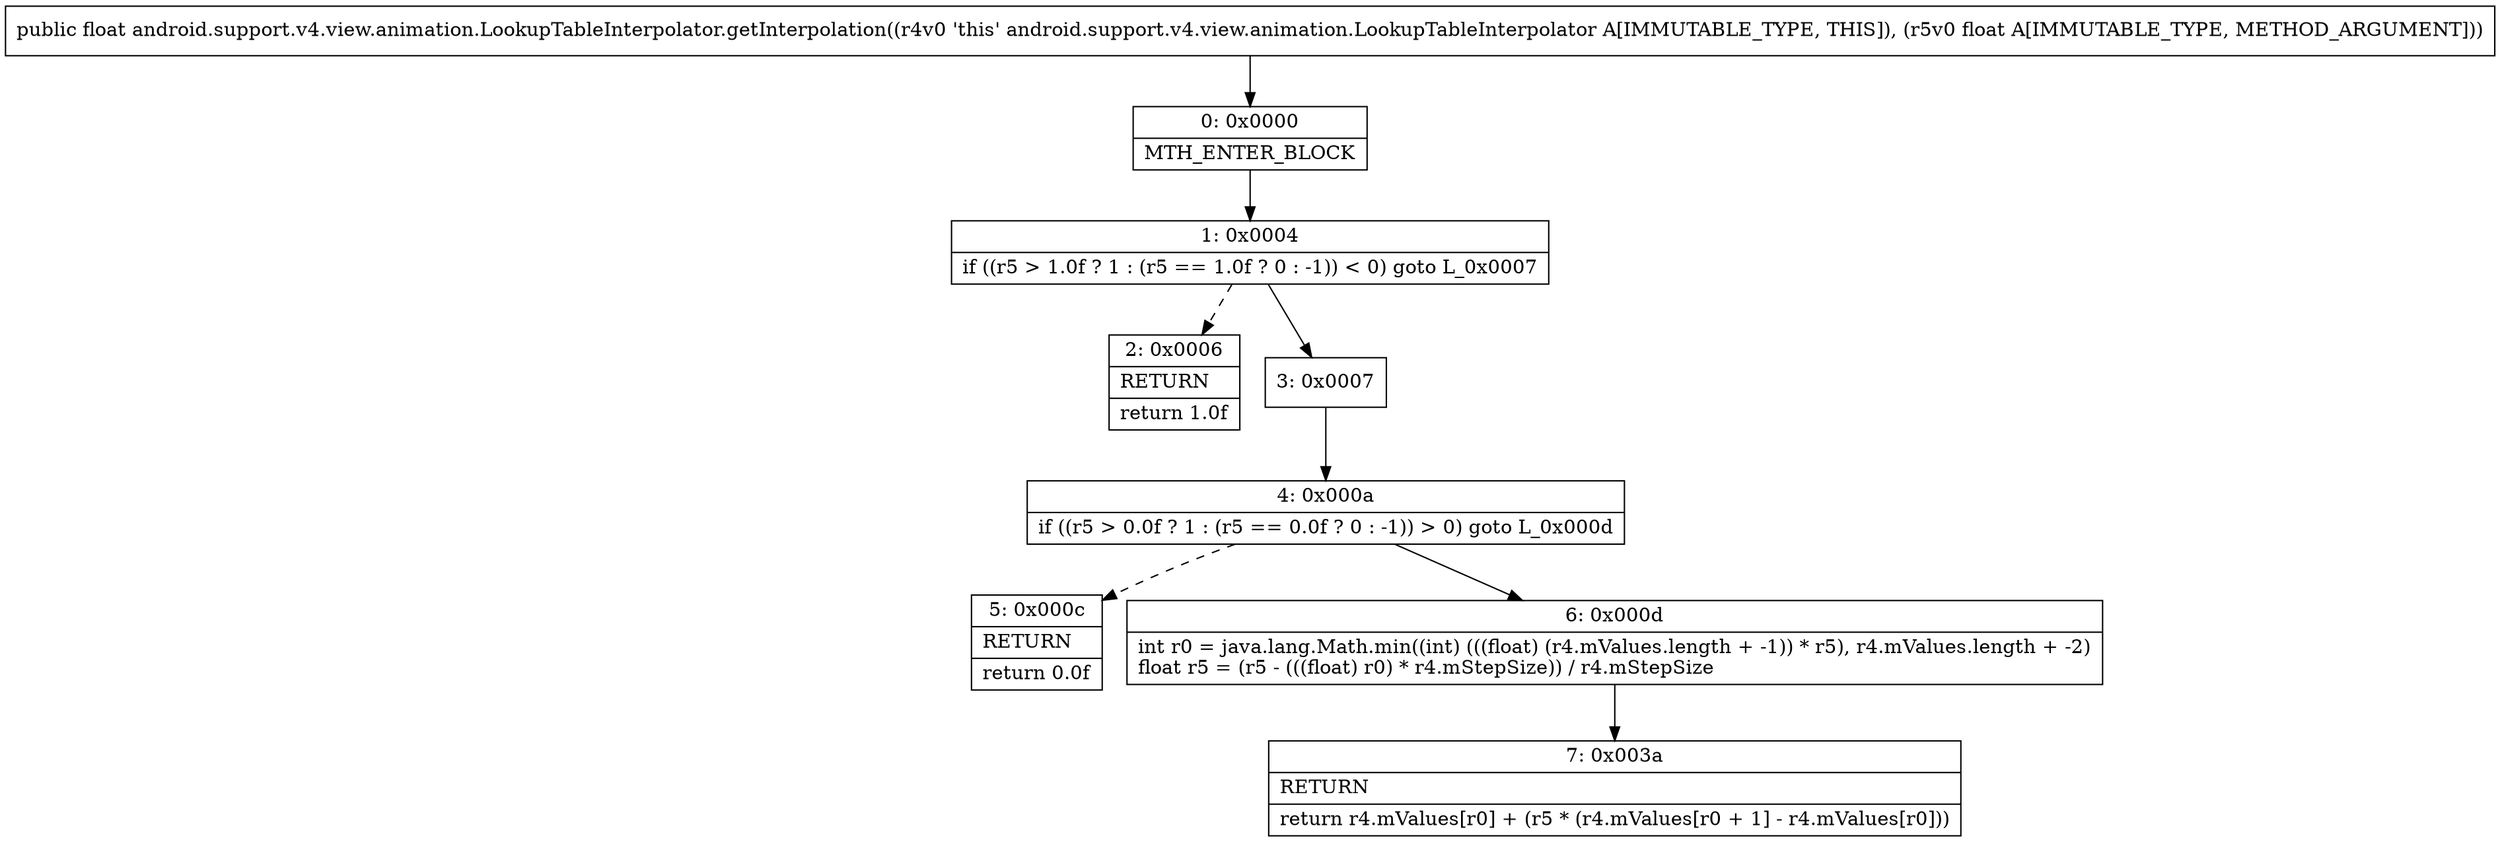 digraph "CFG forandroid.support.v4.view.animation.LookupTableInterpolator.getInterpolation(F)F" {
Node_0 [shape=record,label="{0\:\ 0x0000|MTH_ENTER_BLOCK\l}"];
Node_1 [shape=record,label="{1\:\ 0x0004|if ((r5 \> 1.0f ? 1 : (r5 == 1.0f ? 0 : \-1)) \< 0) goto L_0x0007\l}"];
Node_2 [shape=record,label="{2\:\ 0x0006|RETURN\l|return 1.0f\l}"];
Node_3 [shape=record,label="{3\:\ 0x0007}"];
Node_4 [shape=record,label="{4\:\ 0x000a|if ((r5 \> 0.0f ? 1 : (r5 == 0.0f ? 0 : \-1)) \> 0) goto L_0x000d\l}"];
Node_5 [shape=record,label="{5\:\ 0x000c|RETURN\l|return 0.0f\l}"];
Node_6 [shape=record,label="{6\:\ 0x000d|int r0 = java.lang.Math.min((int) (((float) (r4.mValues.length + \-1)) * r5), r4.mValues.length + \-2)\lfloat r5 = (r5 \- (((float) r0) * r4.mStepSize)) \/ r4.mStepSize\l}"];
Node_7 [shape=record,label="{7\:\ 0x003a|RETURN\l|return r4.mValues[r0] + (r5 * (r4.mValues[r0 + 1] \- r4.mValues[r0]))\l}"];
MethodNode[shape=record,label="{public float android.support.v4.view.animation.LookupTableInterpolator.getInterpolation((r4v0 'this' android.support.v4.view.animation.LookupTableInterpolator A[IMMUTABLE_TYPE, THIS]), (r5v0 float A[IMMUTABLE_TYPE, METHOD_ARGUMENT])) }"];
MethodNode -> Node_0;
Node_0 -> Node_1;
Node_1 -> Node_2[style=dashed];
Node_1 -> Node_3;
Node_3 -> Node_4;
Node_4 -> Node_5[style=dashed];
Node_4 -> Node_6;
Node_6 -> Node_7;
}

